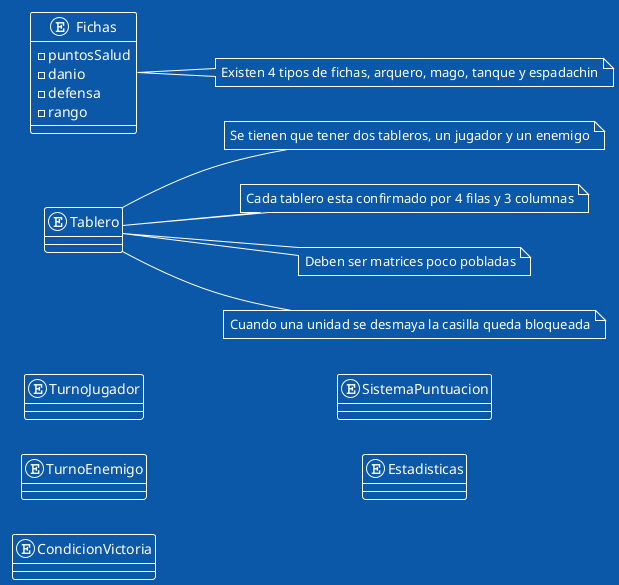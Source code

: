 @startuml

left to right direction
!theme amiga

entity Tablero{
}

entity Fichas{
    - puntosSalud
    - danio
    - defensa
    - rango
}

entity TurnoJugador{
}

entity TurnoEnemigo{
}

entity CondicionVictoria{
}

entity SistemaPuntuacion{
}

entity Estadisticas{
}

'Notas
note "Se tienen que tener dos tableros, un jugador y un enemigo" as N1
note "Cada tablero esta confirmado por 4 filas y 3 columnas" as N2
note "Deben ser matrices poco pobladas" as N3
note "Cuando una unidad se desmaya la casilla queda bloqueada" as N4
note "Existen 4 tipos de fichas, arquero, mago, tanque y espadachin" as N5

'Relaciones
Tablero -- N1
Tablero -- N2
Tablero -- N3
Tablero -- N4
Fichas -- N5

@enduml